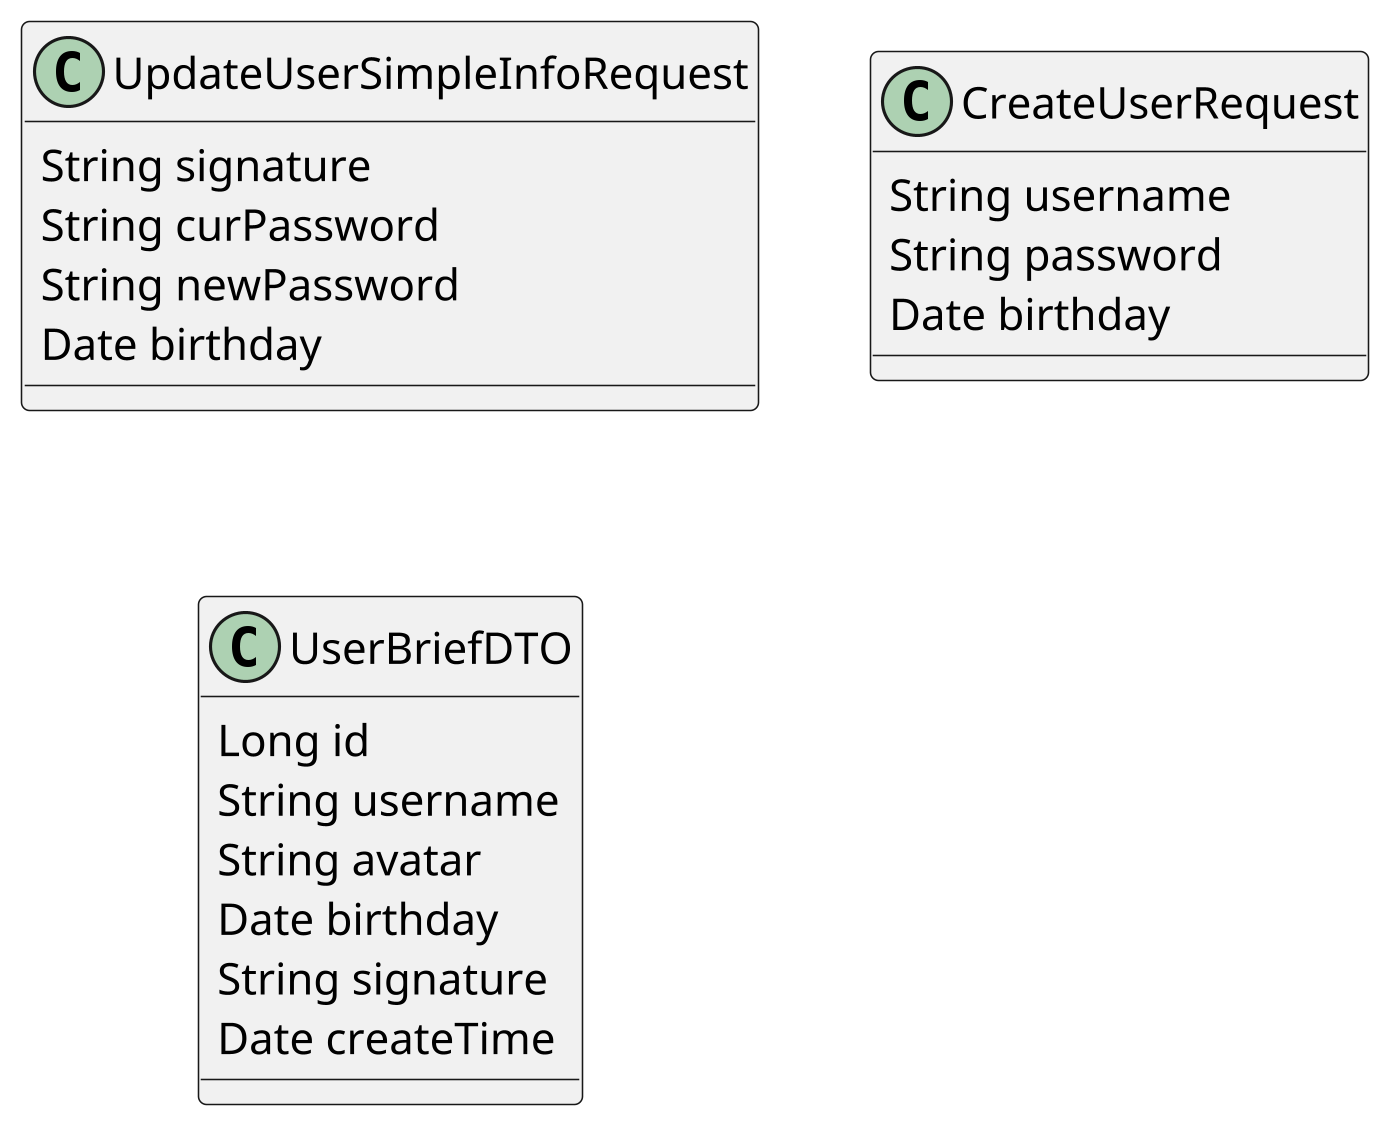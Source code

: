 @startuml
'https://plantuml.com/class-diagram

skinparam shadowing false
skinparam defaultFontName xfonts-wqy
skinparam defaultFontName console
skinparam dpi 300
skinparam activity  {
    DiamondFontSize 14
    ArrowFontSize 14
    FontSize 14
}

class UpdateUserSimpleInfoRequest {
    String signature
    String curPassword
    String newPassword
    Date birthday
}
class CreateUserRequest {
    String username
    String password
    Date birthday
}
class UserBriefDTO {
    Long id
    String username
    String avatar
    Date birthday
    String signature
    Date createTime
}
@enduml